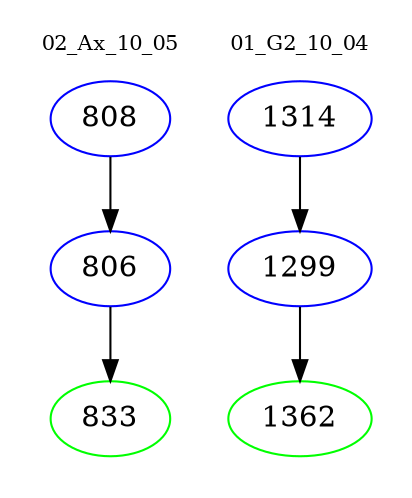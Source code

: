 digraph{
subgraph cluster_0 {
color = white
label = "02_Ax_10_05";
fontsize=10;
T0_808 [label="808", color="blue"]
T0_808 -> T0_806 [color="black"]
T0_806 [label="806", color="blue"]
T0_806 -> T0_833 [color="black"]
T0_833 [label="833", color="green"]
}
subgraph cluster_1 {
color = white
label = "01_G2_10_04";
fontsize=10;
T1_1314 [label="1314", color="blue"]
T1_1314 -> T1_1299 [color="black"]
T1_1299 [label="1299", color="blue"]
T1_1299 -> T1_1362 [color="black"]
T1_1362 [label="1362", color="green"]
}
}

